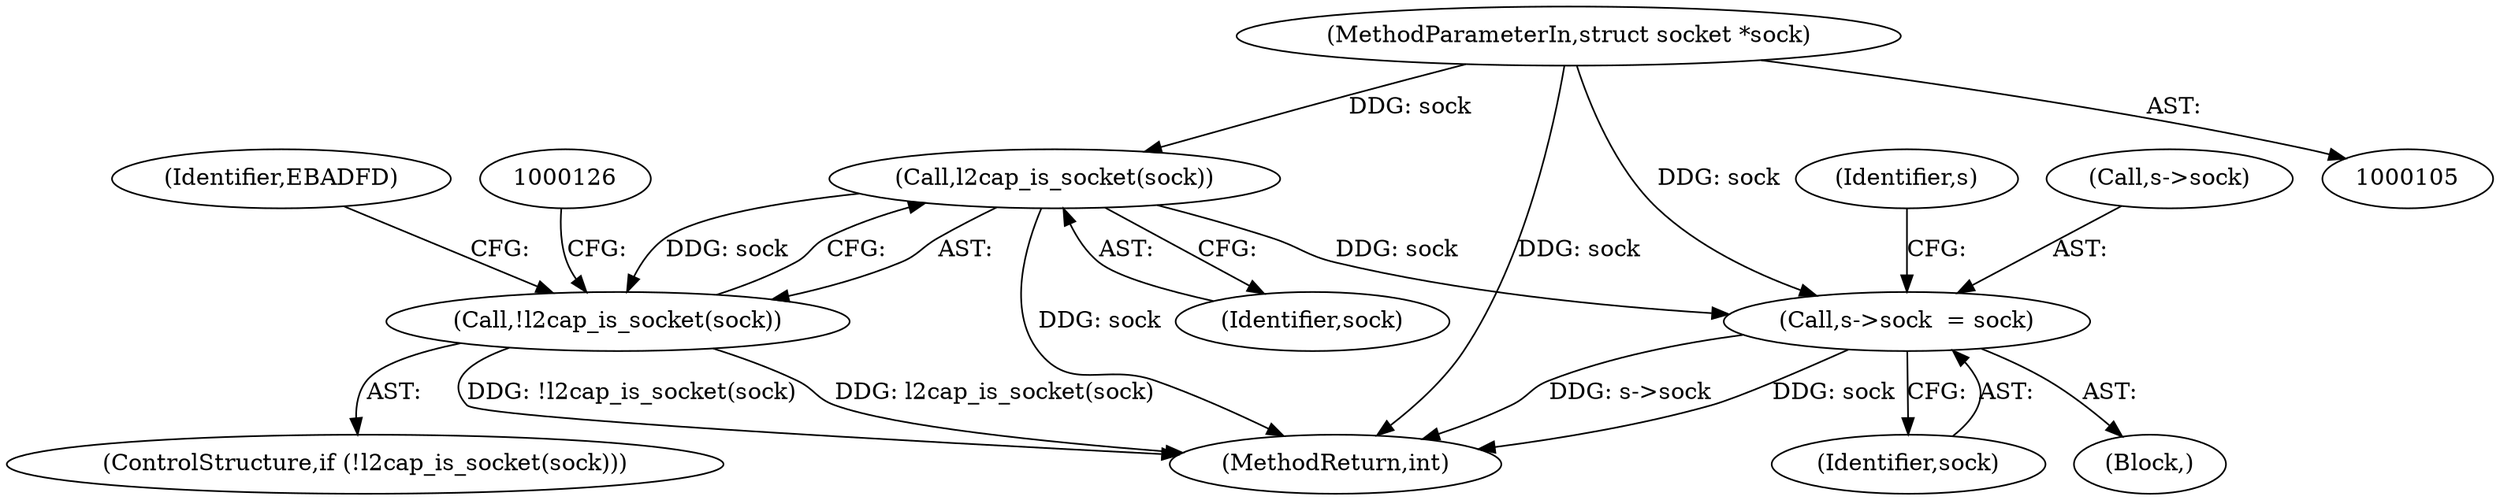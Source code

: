 digraph "0_linux_71bb99a02b32b4cc4265118e85f6035ca72923f0@API" {
"1000119" [label="(Call,l2cap_is_socket(sock))"];
"1000107" [label="(MethodParameterIn,struct socket *sock)"];
"1000118" [label="(Call,!l2cap_is_socket(sock))"];
"1000230" [label="(Call,s->sock  = sock)"];
"1000237" [label="(Identifier,s)"];
"1000123" [label="(Identifier,EBADFD)"];
"1000234" [label="(Identifier,sock)"];
"1000231" [label="(Call,s->sock)"];
"1000120" [label="(Identifier,sock)"];
"1000117" [label="(ControlStructure,if (!l2cap_is_socket(sock)))"];
"1000108" [label="(Block,)"];
"1000107" [label="(MethodParameterIn,struct socket *sock)"];
"1000118" [label="(Call,!l2cap_is_socket(sock))"];
"1000119" [label="(Call,l2cap_is_socket(sock))"];
"1000230" [label="(Call,s->sock  = sock)"];
"1000336" [label="(MethodReturn,int)"];
"1000119" -> "1000118"  [label="AST: "];
"1000119" -> "1000120"  [label="CFG: "];
"1000120" -> "1000119"  [label="AST: "];
"1000118" -> "1000119"  [label="CFG: "];
"1000119" -> "1000336"  [label="DDG: sock"];
"1000119" -> "1000118"  [label="DDG: sock"];
"1000107" -> "1000119"  [label="DDG: sock"];
"1000119" -> "1000230"  [label="DDG: sock"];
"1000107" -> "1000105"  [label="AST: "];
"1000107" -> "1000336"  [label="DDG: sock"];
"1000107" -> "1000230"  [label="DDG: sock"];
"1000118" -> "1000117"  [label="AST: "];
"1000123" -> "1000118"  [label="CFG: "];
"1000126" -> "1000118"  [label="CFG: "];
"1000118" -> "1000336"  [label="DDG: !l2cap_is_socket(sock)"];
"1000118" -> "1000336"  [label="DDG: l2cap_is_socket(sock)"];
"1000230" -> "1000108"  [label="AST: "];
"1000230" -> "1000234"  [label="CFG: "];
"1000231" -> "1000230"  [label="AST: "];
"1000234" -> "1000230"  [label="AST: "];
"1000237" -> "1000230"  [label="CFG: "];
"1000230" -> "1000336"  [label="DDG: s->sock"];
"1000230" -> "1000336"  [label="DDG: sock"];
}
